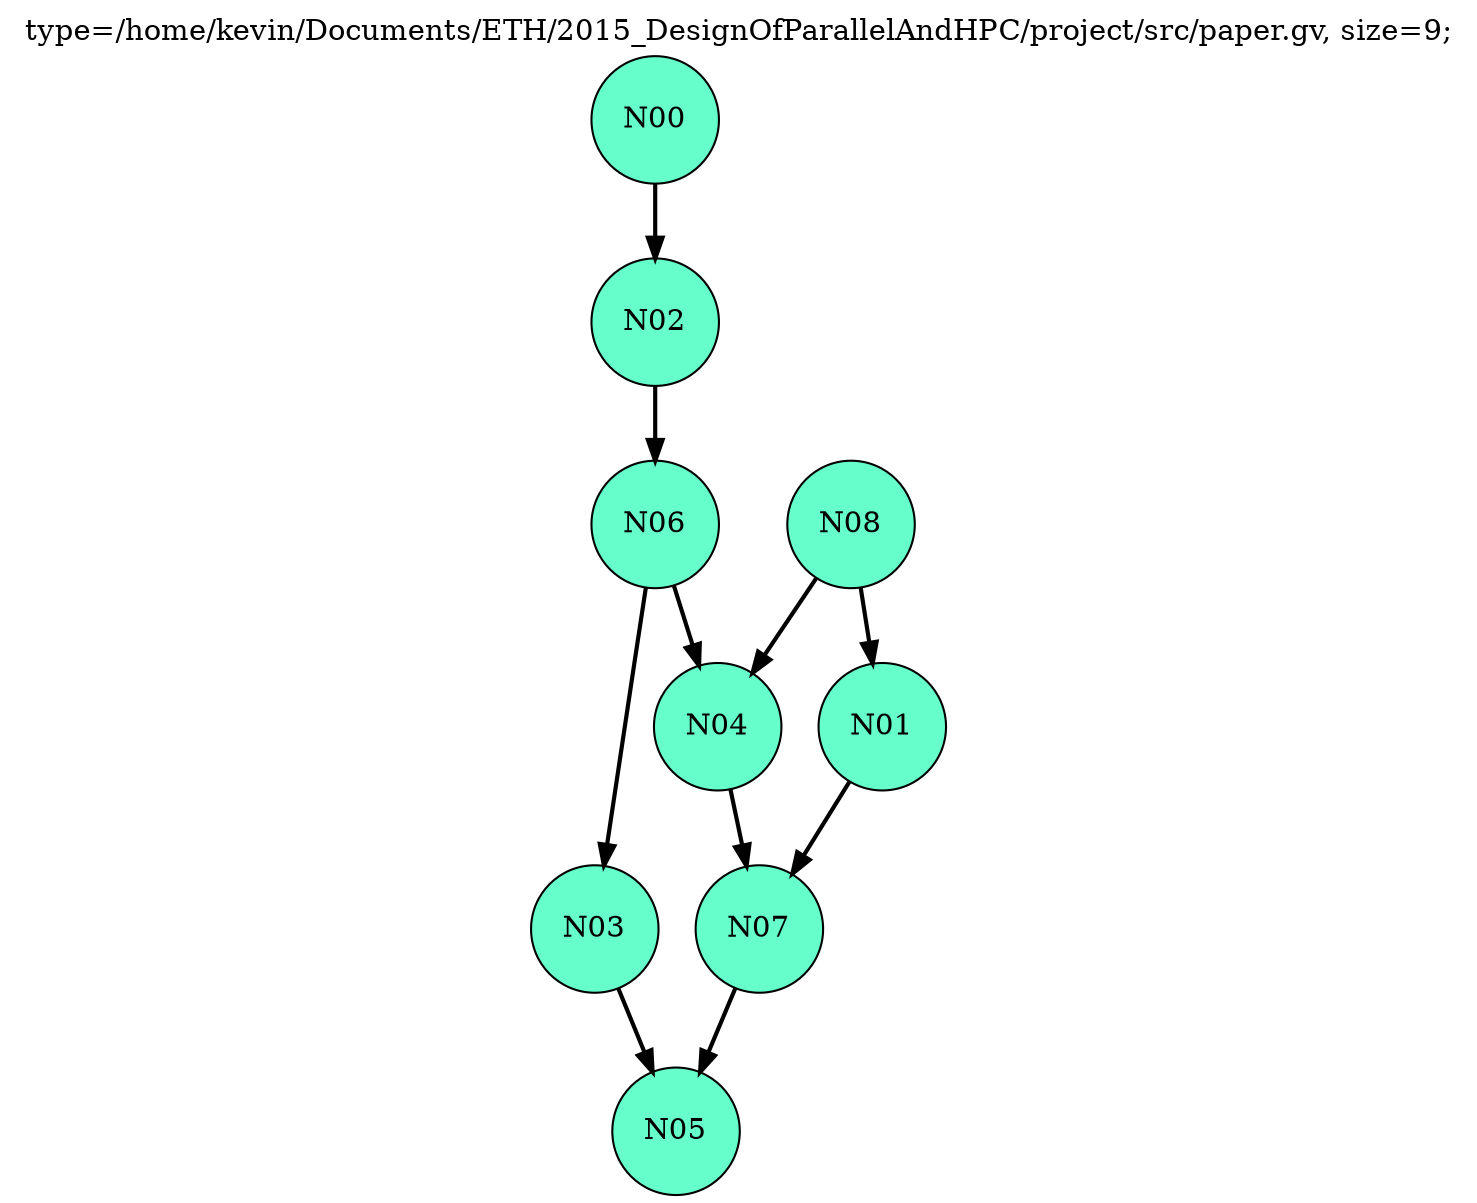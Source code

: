 # Visualization of Graph /home/kevin/Documents/ETH/2015_DesignOfParallelAndHPC/project/src/paper.gv, size=9

digraph g {

	#TITLE
	labelloc="t";
	label="type=/home/kevin/Documents/ETH/2015_DesignOfParallelAndHPC/project/src/paper.gv, size=9;"

	# NODES
	N00 [ color="#000000", fillcolor="#66ffcc", shape="circle", style="filled,solid" ];
	N01 [ color="#000000", fillcolor="#66ffcc", shape="circle", style="filled,solid" ];
	N02 [ color="#000000", fillcolor="#66ffcc", shape="circle", style="filled,solid" ];
	N03 [ color="#000000", fillcolor="#66ffcc", shape="circle", style="filled,solid" ];
	N04 [ color="#000000", fillcolor="#66ffcc", shape="circle", style="filled,solid" ];
	N05 [ color="#000000", fillcolor="#66ffcc", shape="circle", style="filled,solid" ];
	N06 [ color="#000000", fillcolor="#66ffcc", shape="circle", style="filled,solid" ];
	N07 [ color="#000000", fillcolor="#66ffcc", shape="circle", style="filled,solid" ];
	N08 [ color="#000000", fillcolor="#66ffcc", shape="circle", style="filled,solid" ];

	# EDGES
	N00 -> N02 [ penwidth=2, style="solid", color="#000000" ];
	N01 -> N07 [ penwidth=2, style="solid", color="#000000" ];
	N02 -> N06 [ penwidth=2, style="solid", color="#000000" ];
	N03 -> N05 [ penwidth=2, style="solid", color="#000000" ];
	N04 -> N07 [ penwidth=2, style="solid", color="#000000" ];
	N06 -> N03 [ penwidth=2, style="solid", color="#000000" ];
	N06 -> N04 [ penwidth=2, style="solid", color="#000000" ];
	N07 -> N05 [ penwidth=2, style="solid", color="#000000" ];
	N08 -> N01 [ penwidth=2, style="solid", color="#000000" ];
	N08 -> N04 [ penwidth=2, style="solid", color="#000000" ];
}